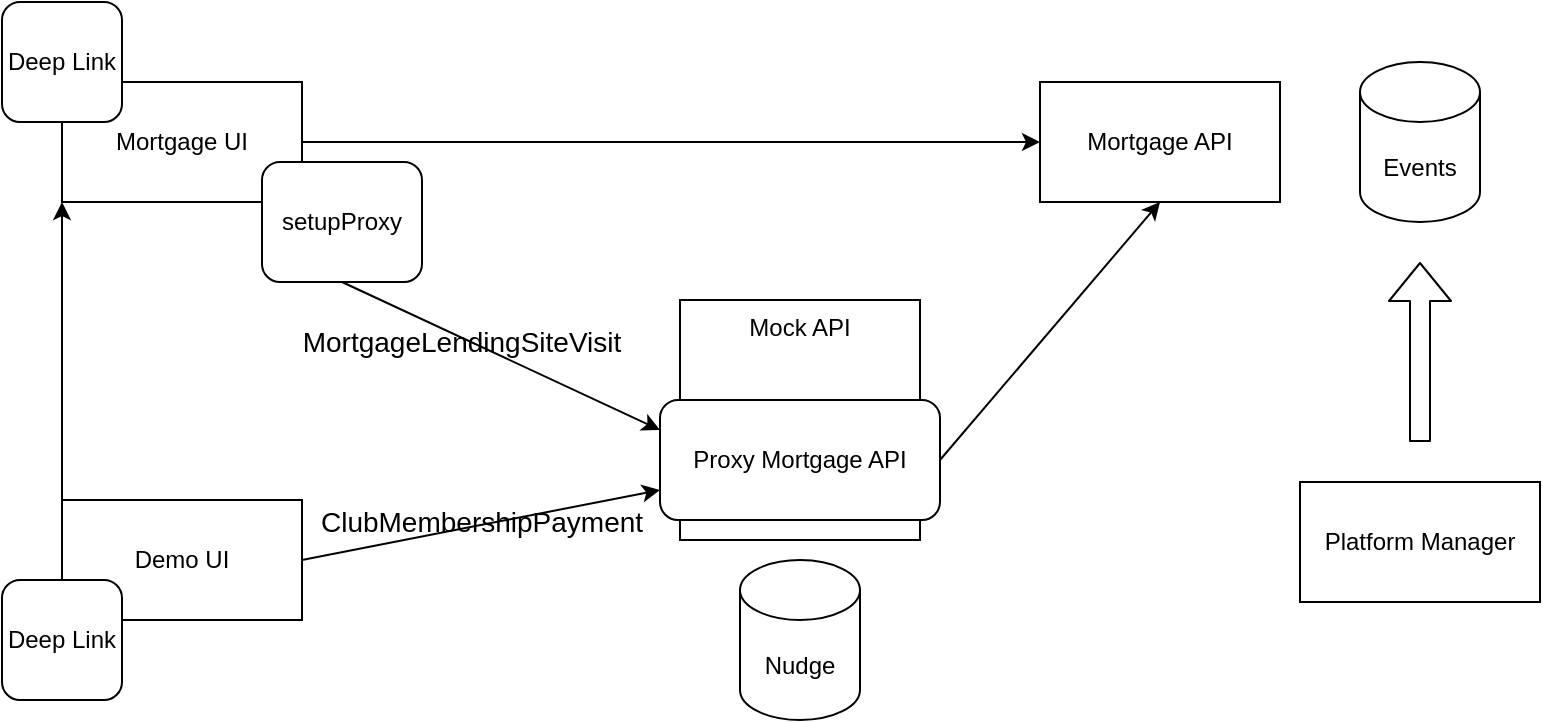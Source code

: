 <mxfile version="16.2.7" type="github">
  <diagram id="SjxEzp3B3Er_9qphzSCv" name="Page-1">
    <mxGraphModel dx="2404" dy="910" grid="1" gridSize="10" guides="1" tooltips="1" connect="1" arrows="1" fold="1" page="1" pageScale="1" pageWidth="850" pageHeight="1100" math="0" shadow="0">
      <root>
        <mxCell id="0" />
        <mxCell id="1" parent="0" />
        <mxCell id="zzrBO7MCQHI6MRNyHfe8-1" value="Mortgage API" style="rounded=0;whiteSpace=wrap;html=1;" parent="1" vertex="1">
          <mxGeometry x="-311" y="50" width="120" height="60" as="geometry" />
        </mxCell>
        <mxCell id="zzrBO7MCQHI6MRNyHfe8-2" value="Events" style="shape=cylinder3;whiteSpace=wrap;html=1;boundedLbl=1;backgroundOutline=1;size=15;" parent="1" vertex="1">
          <mxGeometry x="-151" y="40" width="60" height="80" as="geometry" />
        </mxCell>
        <mxCell id="zzrBO7MCQHI6MRNyHfe8-3" value="Mortgage UI" style="rounded=0;whiteSpace=wrap;html=1;" parent="1" vertex="1">
          <mxGeometry x="-800" y="50" width="120" height="60" as="geometry" />
        </mxCell>
        <mxCell id="zzrBO7MCQHI6MRNyHfe8-4" value="Demo UI" style="rounded=0;whiteSpace=wrap;html=1;" parent="1" vertex="1">
          <mxGeometry x="-800" y="259" width="120" height="60" as="geometry" />
        </mxCell>
        <mxCell id="zzrBO7MCQHI6MRNyHfe8-5" value="Mock API" style="rounded=0;whiteSpace=wrap;html=1;verticalAlign=top;" parent="1" vertex="1">
          <mxGeometry x="-491" y="159" width="120" height="120" as="geometry" />
        </mxCell>
        <mxCell id="zzrBO7MCQHI6MRNyHfe8-10" value="" style="endArrow=classic;html=1;exitX=1;exitY=0.5;exitDx=0;exitDy=0;entryX=0;entryY=0.75;entryDx=0;entryDy=0;" parent="1" source="zzrBO7MCQHI6MRNyHfe8-4" target="zzrBO7MCQHI6MRNyHfe8-24" edge="1">
          <mxGeometry width="50" height="50" relative="1" as="geometry">
            <mxPoint x="-220" y="69" as="sourcePoint" />
            <mxPoint x="-370" y="319" as="targetPoint" />
          </mxGeometry>
        </mxCell>
        <mxCell id="zzrBO7MCQHI6MRNyHfe8-11" value="Nudge" style="shape=cylinder3;whiteSpace=wrap;html=1;boundedLbl=1;backgroundOutline=1;size=15;" parent="1" vertex="1">
          <mxGeometry x="-461" y="289" width="60" height="80" as="geometry" />
        </mxCell>
        <mxCell id="zzrBO7MCQHI6MRNyHfe8-13" value="" style="endArrow=classic;html=1;exitX=1;exitY=0.5;exitDx=0;exitDy=0;entryX=0.5;entryY=1;entryDx=0;entryDy=0;" parent="1" source="zzrBO7MCQHI6MRNyHfe8-24" target="zzrBO7MCQHI6MRNyHfe8-1" edge="1">
          <mxGeometry width="50" height="50" relative="1" as="geometry">
            <mxPoint x="-271" y="560" as="sourcePoint" />
            <mxPoint x="-92" y="80" as="targetPoint" />
          </mxGeometry>
        </mxCell>
        <mxCell id="zzrBO7MCQHI6MRNyHfe8-14" value="" style="endArrow=classic;html=1;exitX=0.5;exitY=1;exitDx=0;exitDy=0;entryX=0;entryY=0.25;entryDx=0;entryDy=0;" parent="1" source="zzrBO7MCQHI6MRNyHfe8-26" target="zzrBO7MCQHI6MRNyHfe8-24" edge="1">
          <mxGeometry width="50" height="50" relative="1" as="geometry">
            <mxPoint x="-220" y="380" as="sourcePoint" />
            <mxPoint x="-440" y="535" as="targetPoint" />
          </mxGeometry>
        </mxCell>
        <mxCell id="zzrBO7MCQHI6MRNyHfe8-15" value="" style="endArrow=classic;html=1;entryX=0;entryY=0.5;entryDx=0;entryDy=0;exitX=1;exitY=0.5;exitDx=0;exitDy=0;" parent="1" source="zzrBO7MCQHI6MRNyHfe8-3" target="zzrBO7MCQHI6MRNyHfe8-1" edge="1">
          <mxGeometry width="50" height="50" relative="1" as="geometry">
            <mxPoint x="-680" y="110" as="sourcePoint" />
            <mxPoint x="-170" y="330" as="targetPoint" />
          </mxGeometry>
        </mxCell>
        <mxCell id="zzrBO7MCQHI6MRNyHfe8-16" value="&lt;div style=&quot;box-sizing: border-box ; font-family: &amp;#34;segoe ui&amp;#34; , , &amp;#34;apple color emoji&amp;#34; , &amp;#34;segoe ui emoji&amp;#34; , sans-serif ; font-size: 14px&quot;&gt;MortgageLendingSiteVisit&lt;/div&gt;" style="text;html=1;strokeColor=none;fillColor=none;align=center;verticalAlign=middle;whiteSpace=wrap;rounded=0;" parent="1" vertex="1">
          <mxGeometry x="-620" y="170" width="40" height="20" as="geometry" />
        </mxCell>
        <mxCell id="zzrBO7MCQHI6MRNyHfe8-19" value="" style="endArrow=classic;html=1;exitX=0;exitY=0;exitDx=0;exitDy=0;entryX=0;entryY=1;entryDx=0;entryDy=0;" parent="1" source="zzrBO7MCQHI6MRNyHfe8-4" target="zzrBO7MCQHI6MRNyHfe8-3" edge="1">
          <mxGeometry width="50" height="50" relative="1" as="geometry">
            <mxPoint x="-220" y="370" as="sourcePoint" />
            <mxPoint x="-170" y="320" as="targetPoint" />
          </mxGeometry>
        </mxCell>
        <mxCell id="zzrBO7MCQHI6MRNyHfe8-20" value="&lt;div style=&quot;box-sizing: border-box ; font-family: &amp;#34;segoe ui&amp;#34; , , &amp;#34;apple color emoji&amp;#34; , &amp;#34;segoe ui emoji&amp;#34; , sans-serif ; font-size: 14px&quot;&gt;ClubMembershipPayment&lt;/div&gt;" style="text;html=1;strokeColor=none;fillColor=none;align=center;verticalAlign=middle;whiteSpace=wrap;rounded=0;" parent="1" vertex="1">
          <mxGeometry x="-610" y="260" width="40" height="20" as="geometry" />
        </mxCell>
        <mxCell id="zzrBO7MCQHI6MRNyHfe8-22" value="Deep Link" style="rounded=1;whiteSpace=wrap;html=1;" parent="1" vertex="1">
          <mxGeometry x="-830" y="299" width="60" height="60" as="geometry" />
        </mxCell>
        <mxCell id="zzrBO7MCQHI6MRNyHfe8-23" value="Deep Link" style="rounded=1;whiteSpace=wrap;html=1;" parent="1" vertex="1">
          <mxGeometry x="-830" y="10" width="60" height="60" as="geometry" />
        </mxCell>
        <mxCell id="zzrBO7MCQHI6MRNyHfe8-24" value="Proxy Mortgage API" style="rounded=1;whiteSpace=wrap;html=1;" parent="1" vertex="1">
          <mxGeometry x="-501" y="209" width="140" height="60" as="geometry" />
        </mxCell>
        <mxCell id="zzrBO7MCQHI6MRNyHfe8-26" value="setupProxy" style="rounded=1;whiteSpace=wrap;html=1;" parent="1" vertex="1">
          <mxGeometry x="-700" y="90" width="80" height="60" as="geometry" />
        </mxCell>
        <mxCell id="zzrBO7MCQHI6MRNyHfe8-27" value="Platform Manager" style="rounded=0;whiteSpace=wrap;html=1;" parent="1" vertex="1">
          <mxGeometry x="-181" y="250" width="120" height="60" as="geometry" />
        </mxCell>
        <mxCell id="zzrBO7MCQHI6MRNyHfe8-28" value="" style="shape=flexArrow;endArrow=classic;html=1;" parent="1" edge="1">
          <mxGeometry width="50" height="50" relative="1" as="geometry">
            <mxPoint x="-121" y="230" as="sourcePoint" />
            <mxPoint x="-121" y="140" as="targetPoint" />
          </mxGeometry>
        </mxCell>
      </root>
    </mxGraphModel>
  </diagram>
</mxfile>
